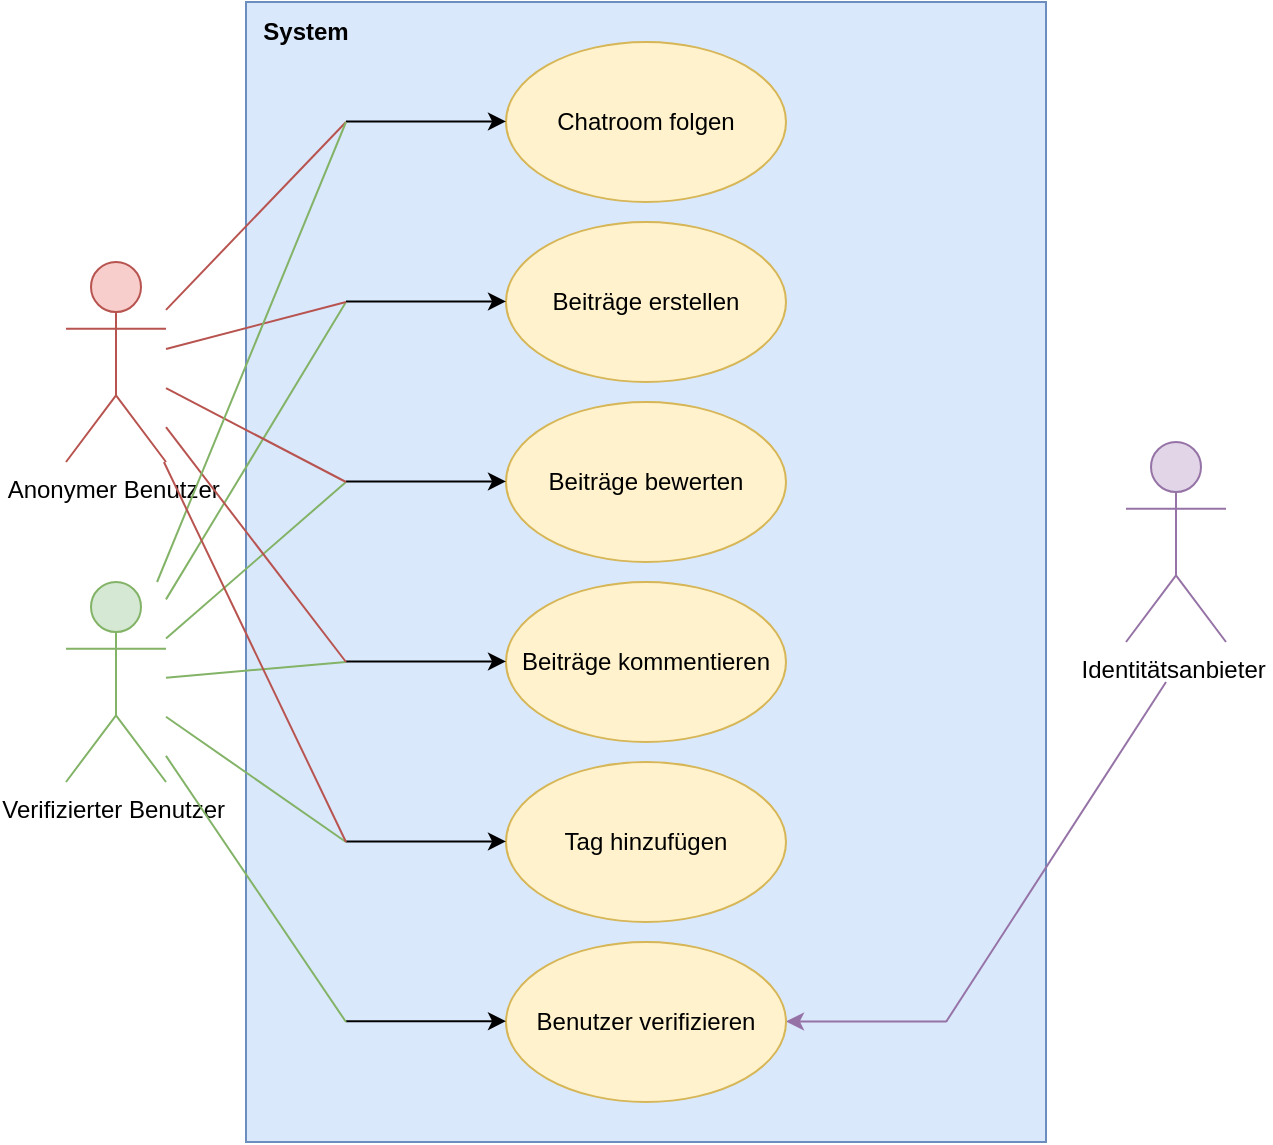 <mxfile version="24.4.4" type="device">
  <diagram name="Page-1" id="zAi-oj6t3CUo5sBa_yJG">
    <mxGraphModel dx="2035" dy="637" grid="1" gridSize="10" guides="1" tooltips="1" connect="1" arrows="1" fold="1" page="1" pageScale="1" pageWidth="850" pageHeight="1100" math="0" shadow="0">
      <root>
        <mxCell id="0" />
        <mxCell id="1" parent="0" />
        <mxCell id="G0e2nMKtBYxSNKSzk7I6-1" value="" style="rounded=0;whiteSpace=wrap;html=1;fillColor=#dae8fc;strokeColor=#6c8ebf;" parent="1" vertex="1">
          <mxGeometry x="120" y="200" width="400" height="570" as="geometry" />
        </mxCell>
        <mxCell id="G0e2nMKtBYxSNKSzk7I6-2" value="&lt;b&gt;System&lt;/b&gt;" style="text;html=1;strokeColor=none;fillColor=none;align=center;verticalAlign=middle;whiteSpace=wrap;rounded=0;" parent="1" vertex="1">
          <mxGeometry x="120" y="200" width="60" height="30" as="geometry" />
        </mxCell>
        <mxCell id="G0e2nMKtBYxSNKSzk7I6-3" value="Beiträge erstellen" style="ellipse;whiteSpace=wrap;html=1;fillColor=#fff2cc;strokeColor=#d6b656;" parent="1" vertex="1">
          <mxGeometry x="250" y="310" width="140" height="80" as="geometry" />
        </mxCell>
        <mxCell id="G0e2nMKtBYxSNKSzk7I6-4" value="Beiträge bewerten" style="ellipse;whiteSpace=wrap;html=1;fillColor=#fff2cc;strokeColor=#d6b656;" parent="1" vertex="1">
          <mxGeometry x="250" y="400" width="140" height="80" as="geometry" />
        </mxCell>
        <mxCell id="G0e2nMKtBYxSNKSzk7I6-5" value="Beiträge kommentieren" style="ellipse;whiteSpace=wrap;html=1;fillColor=#fff2cc;strokeColor=#d6b656;" parent="1" vertex="1">
          <mxGeometry x="250" y="490" width="140" height="80" as="geometry" />
        </mxCell>
        <mxCell id="G0e2nMKtBYxSNKSzk7I6-6" value="Tag hinzufügen" style="ellipse;whiteSpace=wrap;html=1;fillColor=#fff2cc;strokeColor=#d6b656;" parent="1" vertex="1">
          <mxGeometry x="250" y="580" width="140" height="80" as="geometry" />
        </mxCell>
        <mxCell id="G0e2nMKtBYxSNKSzk7I6-8" value="Identitätsanbieter&amp;nbsp;" style="shape=umlActor;verticalLabelPosition=bottom;verticalAlign=top;html=1;outlineConnect=0;fillColor=#e1d5e7;strokeColor=#9673a6;" parent="1" vertex="1">
          <mxGeometry x="560" y="420" width="50" height="100" as="geometry" />
        </mxCell>
        <mxCell id="G0e2nMKtBYxSNKSzk7I6-9" value="Anonymer Benutzer&amp;nbsp;" style="shape=umlActor;verticalLabelPosition=bottom;verticalAlign=top;html=1;outlineConnect=0;fillColor=#f8cecc;strokeColor=#b85450;" parent="1" vertex="1">
          <mxGeometry x="30" y="330" width="50" height="100" as="geometry" />
        </mxCell>
        <mxCell id="G0e2nMKtBYxSNKSzk7I6-10" value="Verifizierter Benutzer&amp;nbsp;" style="shape=umlActor;verticalLabelPosition=bottom;verticalAlign=top;html=1;outlineConnect=0;fillColor=#d5e8d4;strokeColor=#82b366;" parent="1" vertex="1">
          <mxGeometry x="30" y="490" width="50" height="100" as="geometry" />
        </mxCell>
        <mxCell id="G0e2nMKtBYxSNKSzk7I6-13" value="" style="endArrow=classic;html=1;rounded=0;" parent="1" edge="1">
          <mxGeometry width="50" height="50" relative="1" as="geometry">
            <mxPoint x="170" y="349.71" as="sourcePoint" />
            <mxPoint x="250" y="349.71" as="targetPoint" />
          </mxGeometry>
        </mxCell>
        <mxCell id="G0e2nMKtBYxSNKSzk7I6-18" value="" style="endArrow=classic;html=1;rounded=0;" parent="1" edge="1">
          <mxGeometry width="50" height="50" relative="1" as="geometry">
            <mxPoint x="170" y="439.71" as="sourcePoint" />
            <mxPoint x="250" y="439.71" as="targetPoint" />
          </mxGeometry>
        </mxCell>
        <mxCell id="G0e2nMKtBYxSNKSzk7I6-19" value="" style="endArrow=classic;html=1;rounded=0;" parent="1" edge="1">
          <mxGeometry width="50" height="50" relative="1" as="geometry">
            <mxPoint x="170" y="529.71" as="sourcePoint" />
            <mxPoint x="250" y="529.71" as="targetPoint" />
          </mxGeometry>
        </mxCell>
        <mxCell id="G0e2nMKtBYxSNKSzk7I6-20" value="" style="endArrow=classic;html=1;rounded=0;" parent="1" edge="1">
          <mxGeometry width="50" height="50" relative="1" as="geometry">
            <mxPoint x="170" y="619.71" as="sourcePoint" />
            <mxPoint x="250" y="619.71" as="targetPoint" />
          </mxGeometry>
        </mxCell>
        <mxCell id="G0e2nMKtBYxSNKSzk7I6-21" value="" style="endArrow=classic;html=1;rounded=0;fillColor=#e1d5e7;strokeColor=#9673a6;" parent="1" edge="1">
          <mxGeometry width="50" height="50" relative="1" as="geometry">
            <mxPoint x="470" y="709.71" as="sourcePoint" />
            <mxPoint x="390" y="709.71" as="targetPoint" />
          </mxGeometry>
        </mxCell>
        <mxCell id="G0e2nMKtBYxSNKSzk7I6-22" value="" style="endArrow=none;html=1;rounded=0;fillColor=#d5e8d4;strokeColor=#82b366;" parent="1" target="G0e2nMKtBYxSNKSzk7I6-10" edge="1">
          <mxGeometry width="50" height="50" relative="1" as="geometry">
            <mxPoint x="170" y="620" as="sourcePoint" />
            <mxPoint x="220" y="570" as="targetPoint" />
          </mxGeometry>
        </mxCell>
        <mxCell id="G0e2nMKtBYxSNKSzk7I6-23" value="" style="endArrow=none;html=1;rounded=0;fillColor=#d5e8d4;strokeColor=#82b366;" parent="1" target="G0e2nMKtBYxSNKSzk7I6-10" edge="1">
          <mxGeometry width="50" height="50" relative="1" as="geometry">
            <mxPoint x="170" y="530" as="sourcePoint" />
            <mxPoint x="80" y="560" as="targetPoint" />
          </mxGeometry>
        </mxCell>
        <mxCell id="G0e2nMKtBYxSNKSzk7I6-24" value="" style="endArrow=none;html=1;rounded=0;fillColor=#d5e8d4;strokeColor=#82b366;" parent="1" target="G0e2nMKtBYxSNKSzk7I6-10" edge="1">
          <mxGeometry width="50" height="50" relative="1" as="geometry">
            <mxPoint x="170" y="440" as="sourcePoint" />
            <mxPoint x="80" y="480" as="targetPoint" />
          </mxGeometry>
        </mxCell>
        <mxCell id="G0e2nMKtBYxSNKSzk7I6-25" value="" style="endArrow=none;html=1;rounded=0;fillColor=#d5e8d4;strokeColor=#82b366;" parent="1" target="G0e2nMKtBYxSNKSzk7I6-10" edge="1">
          <mxGeometry width="50" height="50" relative="1" as="geometry">
            <mxPoint x="170" y="350" as="sourcePoint" />
            <mxPoint x="90" y="448" as="targetPoint" />
          </mxGeometry>
        </mxCell>
        <mxCell id="G0e2nMKtBYxSNKSzk7I6-26" value="" style="endArrow=none;html=1;rounded=0;fillColor=#f8cecc;strokeColor=#b85450;" parent="1" target="G0e2nMKtBYxSNKSzk7I6-9" edge="1">
          <mxGeometry width="50" height="50" relative="1" as="geometry">
            <mxPoint x="170" y="530" as="sourcePoint" />
            <mxPoint x="80" y="625" as="targetPoint" />
          </mxGeometry>
        </mxCell>
        <mxCell id="G0e2nMKtBYxSNKSzk7I6-27" value="" style="endArrow=none;html=1;rounded=0;fillColor=#f8cecc;strokeColor=#b85450;" parent="1" target="G0e2nMKtBYxSNKSzk7I6-9" edge="1">
          <mxGeometry width="50" height="50" relative="1" as="geometry">
            <mxPoint x="170" y="440" as="sourcePoint" />
            <mxPoint x="80" y="330" as="targetPoint" />
          </mxGeometry>
        </mxCell>
        <mxCell id="G0e2nMKtBYxSNKSzk7I6-28" value="" style="endArrow=none;html=1;rounded=0;fillColor=#f8cecc;strokeColor=#b85450;" parent="1" target="G0e2nMKtBYxSNKSzk7I6-9" edge="1">
          <mxGeometry width="50" height="50" relative="1" as="geometry">
            <mxPoint x="170" y="350" as="sourcePoint" />
            <mxPoint x="70" y="300" as="targetPoint" />
          </mxGeometry>
        </mxCell>
        <mxCell id="G0e2nMKtBYxSNKSzk7I6-29" value="" style="endArrow=none;html=1;rounded=0;fillColor=#e1d5e7;strokeColor=#9673a6;" parent="1" edge="1">
          <mxGeometry width="50" height="50" relative="1" as="geometry">
            <mxPoint x="470" y="710" as="sourcePoint" />
            <mxPoint x="580" y="540" as="targetPoint" />
          </mxGeometry>
        </mxCell>
        <mxCell id="G0e2nMKtBYxSNKSzk7I6-30" value="Chatroom folgen" style="ellipse;whiteSpace=wrap;html=1;fillColor=#fff2cc;strokeColor=#d6b656;" parent="1" vertex="1">
          <mxGeometry x="250" y="220" width="140" height="80" as="geometry" />
        </mxCell>
        <mxCell id="G0e2nMKtBYxSNKSzk7I6-31" value="" style="endArrow=classic;html=1;rounded=0;" parent="1" edge="1">
          <mxGeometry width="50" height="50" relative="1" as="geometry">
            <mxPoint x="170" y="259.71" as="sourcePoint" />
            <mxPoint x="250" y="259.71" as="targetPoint" />
          </mxGeometry>
        </mxCell>
        <mxCell id="G0e2nMKtBYxSNKSzk7I6-32" value="" style="endArrow=none;html=1;rounded=0;fillColor=#f8cecc;strokeColor=#b85450;" parent="1" target="G0e2nMKtBYxSNKSzk7I6-9" edge="1">
          <mxGeometry width="50" height="50" relative="1" as="geometry">
            <mxPoint x="170" y="260" as="sourcePoint" />
            <mxPoint x="80" y="300" as="targetPoint" />
          </mxGeometry>
        </mxCell>
        <mxCell id="G0e2nMKtBYxSNKSzk7I6-33" value="" style="endArrow=none;html=1;rounded=0;fillColor=#d5e8d4;strokeColor=#82b366;" parent="1" target="G0e2nMKtBYxSNKSzk7I6-10" edge="1">
          <mxGeometry width="50" height="50" relative="1" as="geometry">
            <mxPoint x="170" y="260" as="sourcePoint" />
            <mxPoint x="80" y="424.5" as="targetPoint" />
          </mxGeometry>
        </mxCell>
        <mxCell id="-2WE_b9KWp48QkawDKU3-4" value="Benutzer verifizieren" style="ellipse;whiteSpace=wrap;html=1;fillColor=#fff2cc;strokeColor=#d6b656;" parent="1" vertex="1">
          <mxGeometry x="250" y="670" width="140" height="80" as="geometry" />
        </mxCell>
        <mxCell id="-2WE_b9KWp48QkawDKU3-5" value="" style="endArrow=classic;html=1;rounded=0;" parent="1" edge="1">
          <mxGeometry width="50" height="50" relative="1" as="geometry">
            <mxPoint x="170" y="709.58" as="sourcePoint" />
            <mxPoint x="250" y="709.58" as="targetPoint" />
          </mxGeometry>
        </mxCell>
        <mxCell id="-2WE_b9KWp48QkawDKU3-6" value="" style="endArrow=none;html=1;rounded=0;fillColor=#d5e8d4;strokeColor=#82b366;" parent="1" target="G0e2nMKtBYxSNKSzk7I6-10" edge="1">
          <mxGeometry width="50" height="50" relative="1" as="geometry">
            <mxPoint x="170" y="710" as="sourcePoint" />
            <mxPoint x="80" y="647" as="targetPoint" />
          </mxGeometry>
        </mxCell>
        <mxCell id="YPuV1PBHbBj9dNhDauyU-1" value="" style="endArrow=none;html=1;rounded=0;fillColor=#f8cecc;strokeColor=#b85450;" edge="1" parent="1" target="G0e2nMKtBYxSNKSzk7I6-9">
          <mxGeometry width="50" height="50" relative="1" as="geometry">
            <mxPoint x="170" y="620" as="sourcePoint" />
            <mxPoint x="80" y="500" as="targetPoint" />
          </mxGeometry>
        </mxCell>
      </root>
    </mxGraphModel>
  </diagram>
</mxfile>
